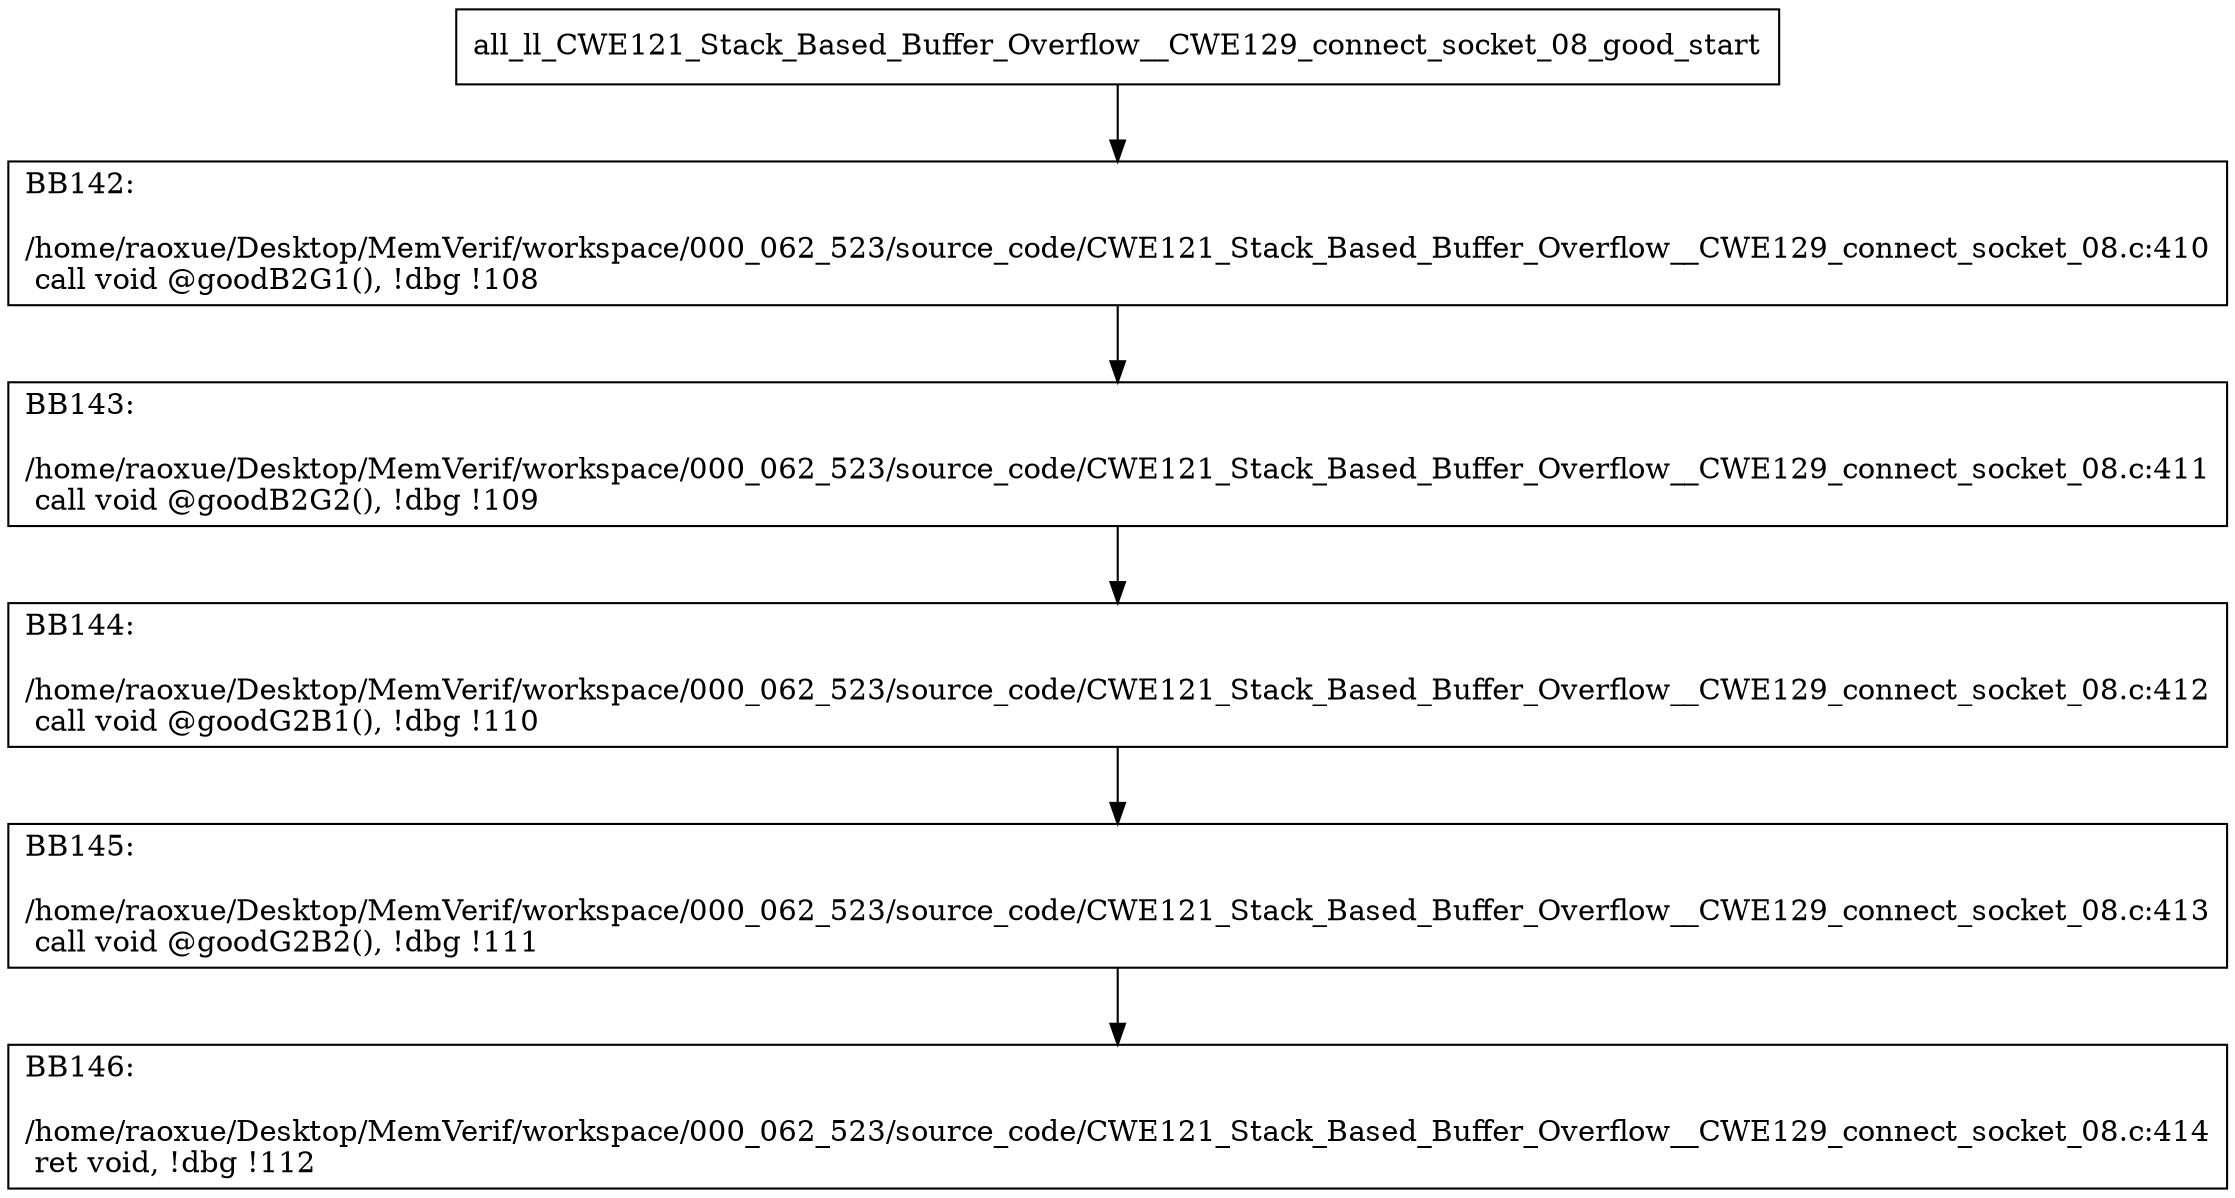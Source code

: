 digraph "CFG for'all_ll_CWE121_Stack_Based_Buffer_Overflow__CWE129_connect_socket_08_good' function" {
	BBall_ll_CWE121_Stack_Based_Buffer_Overflow__CWE129_connect_socket_08_good_start[shape=record,label="{all_ll_CWE121_Stack_Based_Buffer_Overflow__CWE129_connect_socket_08_good_start}"];
	BBall_ll_CWE121_Stack_Based_Buffer_Overflow__CWE129_connect_socket_08_good_start-> all_ll_CWE121_Stack_Based_Buffer_Overflow__CWE129_connect_socket_08_goodBB142;
	all_ll_CWE121_Stack_Based_Buffer_Overflow__CWE129_connect_socket_08_goodBB142 [shape=record, label="{BB142:\l\l/home/raoxue/Desktop/MemVerif/workspace/000_062_523/source_code/CWE121_Stack_Based_Buffer_Overflow__CWE129_connect_socket_08.c:410\l
  call void @goodB2G1(), !dbg !108\l
}"];
	all_ll_CWE121_Stack_Based_Buffer_Overflow__CWE129_connect_socket_08_goodBB142-> all_ll_CWE121_Stack_Based_Buffer_Overflow__CWE129_connect_socket_08_goodBB143;
	all_ll_CWE121_Stack_Based_Buffer_Overflow__CWE129_connect_socket_08_goodBB143 [shape=record, label="{BB143:\l\l/home/raoxue/Desktop/MemVerif/workspace/000_062_523/source_code/CWE121_Stack_Based_Buffer_Overflow__CWE129_connect_socket_08.c:411\l
  call void @goodB2G2(), !dbg !109\l
}"];
	all_ll_CWE121_Stack_Based_Buffer_Overflow__CWE129_connect_socket_08_goodBB143-> all_ll_CWE121_Stack_Based_Buffer_Overflow__CWE129_connect_socket_08_goodBB144;
	all_ll_CWE121_Stack_Based_Buffer_Overflow__CWE129_connect_socket_08_goodBB144 [shape=record, label="{BB144:\l\l/home/raoxue/Desktop/MemVerif/workspace/000_062_523/source_code/CWE121_Stack_Based_Buffer_Overflow__CWE129_connect_socket_08.c:412\l
  call void @goodG2B1(), !dbg !110\l
}"];
	all_ll_CWE121_Stack_Based_Buffer_Overflow__CWE129_connect_socket_08_goodBB144-> all_ll_CWE121_Stack_Based_Buffer_Overflow__CWE129_connect_socket_08_goodBB145;
	all_ll_CWE121_Stack_Based_Buffer_Overflow__CWE129_connect_socket_08_goodBB145 [shape=record, label="{BB145:\l\l/home/raoxue/Desktop/MemVerif/workspace/000_062_523/source_code/CWE121_Stack_Based_Buffer_Overflow__CWE129_connect_socket_08.c:413\l
  call void @goodG2B2(), !dbg !111\l
}"];
	all_ll_CWE121_Stack_Based_Buffer_Overflow__CWE129_connect_socket_08_goodBB145-> all_ll_CWE121_Stack_Based_Buffer_Overflow__CWE129_connect_socket_08_goodBB146;
	all_ll_CWE121_Stack_Based_Buffer_Overflow__CWE129_connect_socket_08_goodBB146 [shape=record, label="{BB146:\l\l/home/raoxue/Desktop/MemVerif/workspace/000_062_523/source_code/CWE121_Stack_Based_Buffer_Overflow__CWE129_connect_socket_08.c:414\l
  ret void, !dbg !112\l
}"];
}
